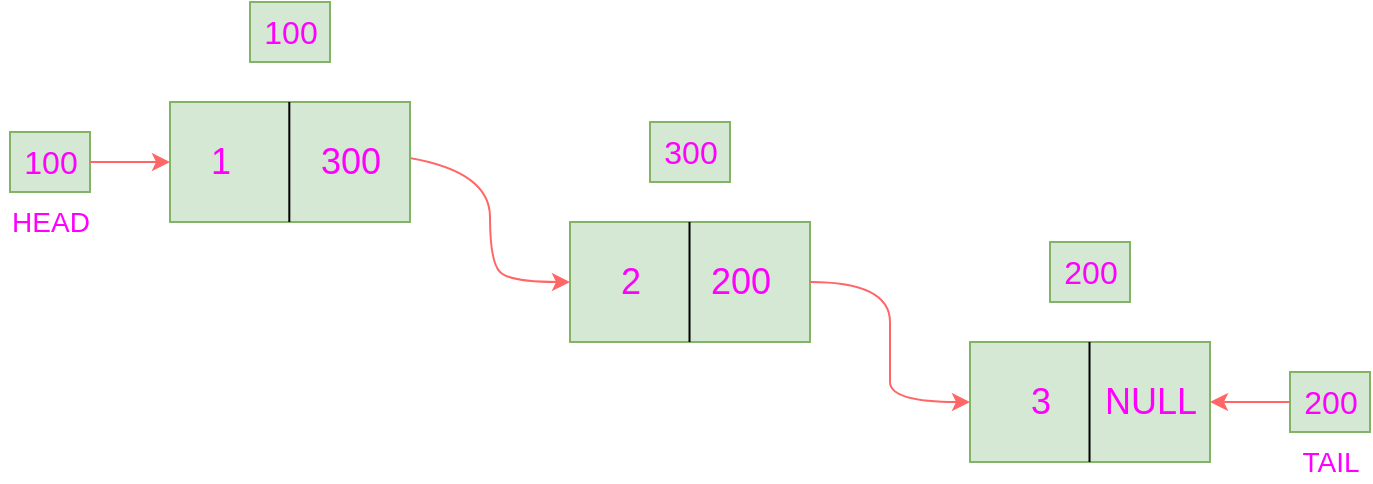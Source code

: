 <mxfile version="17.1.3" type="github">
  <diagram id="NH6Gf-CMSBDaFawM9D_D" name="Page-1">
    <mxGraphModel dx="1523" dy="757" grid="1" gridSize="10" guides="1" tooltips="1" connect="1" arrows="1" fold="1" page="1" pageScale="1" pageWidth="850" pageHeight="1100" math="0" shadow="0">
      <root>
        <mxCell id="0" />
        <mxCell id="1" parent="0" />
        <mxCell id="i4C92lQRDEW9vmuvscjG-3" value="" style="rounded=0;whiteSpace=wrap;html=1;fillColor=#d5e8d4;strokeColor=#82b366;glass=0;sketch=0;shadow=0;fillStyle=auto;" vertex="1" parent="1">
          <mxGeometry x="375" y="270" width="120" height="60" as="geometry" />
        </mxCell>
        <mxCell id="i4C92lQRDEW9vmuvscjG-4" value="" style="rounded=0;whiteSpace=wrap;html=1;fillColor=#d5e8d4;strokeColor=#82b366;glass=0;sketch=0;shadow=0;fillStyle=auto;" vertex="1" parent="1">
          <mxGeometry x="575" y="330" width="120" height="60" as="geometry" />
        </mxCell>
        <mxCell id="i4C92lQRDEW9vmuvscjG-7" value="" style="endArrow=none;html=1;rounded=0;" edge="1" parent="1">
          <mxGeometry width="50" height="50" relative="1" as="geometry">
            <mxPoint x="434.76" y="330" as="sourcePoint" />
            <mxPoint x="434.76" y="270" as="targetPoint" />
          </mxGeometry>
        </mxCell>
        <mxCell id="i4C92lQRDEW9vmuvscjG-8" value="" style="endArrow=none;html=1;rounded=0;" edge="1" parent="1">
          <mxGeometry width="50" height="50" relative="1" as="geometry">
            <mxPoint x="634.76" y="390" as="sourcePoint" />
            <mxPoint x="634.76" y="330" as="targetPoint" />
          </mxGeometry>
        </mxCell>
        <mxCell id="i4C92lQRDEW9vmuvscjG-10" value="&lt;font style=&quot;font-size: 18px&quot; color=&quot;#ff00ff&quot;&gt;2&lt;/font&gt;" style="text;html=1;resizable=0;autosize=1;align=center;verticalAlign=middle;points=[];rounded=0;shadow=0;glass=0;sketch=0;fillStyle=auto;fillColor=none;" vertex="1" parent="1">
          <mxGeometry x="390" y="290" width="30" height="20" as="geometry" />
        </mxCell>
        <mxCell id="i4C92lQRDEW9vmuvscjG-11" value="&lt;font style=&quot;font-size: 18px&quot; color=&quot;#ff00ff&quot;&gt;3&lt;/font&gt;" style="text;html=1;resizable=0;autosize=1;align=center;verticalAlign=middle;points=[];rounded=0;shadow=0;glass=0;sketch=0;fillStyle=auto;" vertex="1" parent="1">
          <mxGeometry x="595" y="350" width="30" height="20" as="geometry" />
        </mxCell>
        <mxCell id="i4C92lQRDEW9vmuvscjG-13" value="&lt;font style=&quot;font-size: 18px&quot; color=&quot;#ff00ff&quot;&gt;200&lt;/font&gt;" style="text;html=1;resizable=0;autosize=1;align=center;verticalAlign=middle;points=[];rounded=0;shadow=0;glass=0;sketch=0;fillStyle=auto;" vertex="1" parent="1">
          <mxGeometry x="435" y="290" width="50" height="20" as="geometry" />
        </mxCell>
        <mxCell id="i4C92lQRDEW9vmuvscjG-14" value="&lt;font style=&quot;font-size: 18px&quot; color=&quot;#ff00ff&quot;&gt;NULL&lt;/font&gt;" style="text;html=1;resizable=0;autosize=1;align=center;verticalAlign=middle;points=[];rounded=0;shadow=0;glass=0;sketch=0;fillStyle=auto;fillColor=none;" vertex="1" parent="1">
          <mxGeometry x="635" y="350" width="60" height="20" as="geometry" />
        </mxCell>
        <mxCell id="i4C92lQRDEW9vmuvscjG-15" value="" style="curved=1;endArrow=classic;html=1;rounded=0;fontFamily=Helvetica;fontSize=18;fontColor=default;exitX=1.098;exitY=0.4;exitDx=0;exitDy=0;exitPerimeter=0;entryX=0;entryY=0.5;entryDx=0;entryDy=0;strokeColor=#FF6666;fillColor=#008a00;" edge="1" parent="1" source="i4C92lQRDEW9vmuvscjG-12" target="i4C92lQRDEW9vmuvscjG-3">
          <mxGeometry width="50" height="50" relative="1" as="geometry">
            <mxPoint x="294.64" y="245.46" as="sourcePoint" />
            <mxPoint x="365" y="190" as="targetPoint" />
            <Array as="points">
              <mxPoint x="335" y="245" />
              <mxPoint x="335" y="290" />
              <mxPoint x="345" y="300" />
            </Array>
          </mxGeometry>
        </mxCell>
        <mxCell id="i4C92lQRDEW9vmuvscjG-18" value="" style="curved=1;endArrow=classic;html=1;rounded=0;fontFamily=Helvetica;fontSize=18;fontColor=default;exitX=1;exitY=0.5;exitDx=0;exitDy=0;entryX=0;entryY=0.5;entryDx=0;entryDy=0;strokeColor=#FF6666;fillColor=#008a00;" edge="1" parent="1" source="i4C92lQRDEW9vmuvscjG-3" target="i4C92lQRDEW9vmuvscjG-4">
          <mxGeometry width="50" height="50" relative="1" as="geometry">
            <mxPoint x="494.64" y="295.46" as="sourcePoint" />
            <mxPoint x="575" y="350" as="targetPoint" />
            <Array as="points">
              <mxPoint x="535" y="300" />
              <mxPoint x="535" y="340" />
              <mxPoint x="535" y="360" />
            </Array>
          </mxGeometry>
        </mxCell>
        <mxCell id="i4C92lQRDEW9vmuvscjG-19" value="" style="rounded=0;whiteSpace=wrap;html=1;shadow=0;glass=0;sketch=0;fillStyle=auto;fontFamily=Helvetica;fontSize=18;strokeColor=#82b366;fillColor=#d5e8d4;" vertex="1" parent="1">
          <mxGeometry x="95" y="225" width="40" height="30" as="geometry" />
        </mxCell>
        <mxCell id="i4C92lQRDEW9vmuvscjG-20" value="" style="rounded=0;whiteSpace=wrap;html=1;shadow=0;glass=0;sketch=0;fillStyle=auto;fontFamily=Helvetica;fontSize=18;strokeColor=#82b366;fillColor=#d5e8d4;" vertex="1" parent="1">
          <mxGeometry x="735" y="345" width="40" height="30" as="geometry" />
        </mxCell>
        <mxCell id="i4C92lQRDEW9vmuvscjG-34" value="" style="edgeStyle=orthogonalEdgeStyle;rounded=0;orthogonalLoop=1;jettySize=auto;html=1;fontFamily=Helvetica;fontSize=14;fontColor=default;strokeColor=#FF6666;fillColor=#008a00;" edge="1" parent="1" source="i4C92lQRDEW9vmuvscjG-22">
          <mxGeometry relative="1" as="geometry">
            <mxPoint x="175" y="240" as="targetPoint" />
          </mxGeometry>
        </mxCell>
        <mxCell id="i4C92lQRDEW9vmuvscjG-22" value="&lt;span style=&quot;font-size: 16px&quot;&gt;&lt;font color=&quot;#ff00ff&quot;&gt;100&lt;/font&gt;&lt;/span&gt;" style="text;html=1;resizable=0;autosize=1;align=center;verticalAlign=middle;points=[];rounded=0;shadow=0;glass=0;sketch=0;fillStyle=auto;fillColor=none;fontColor=#ffffff;strokeColor=none;" vertex="1" parent="1">
          <mxGeometry x="95" y="230" width="40" height="20" as="geometry" />
        </mxCell>
        <mxCell id="i4C92lQRDEW9vmuvscjG-35" value="" style="edgeStyle=orthogonalEdgeStyle;rounded=0;orthogonalLoop=1;jettySize=auto;html=1;fontFamily=Helvetica;fontSize=14;fontColor=default;strokeColor=#FF6666;fillColor=#008a00;" edge="1" parent="1" source="i4C92lQRDEW9vmuvscjG-23" target="i4C92lQRDEW9vmuvscjG-14">
          <mxGeometry relative="1" as="geometry" />
        </mxCell>
        <mxCell id="i4C92lQRDEW9vmuvscjG-23" value="&lt;span style=&quot;font-size: 16px&quot;&gt;&lt;font color=&quot;#ff00ff&quot;&gt;200&lt;/font&gt;&lt;/span&gt;" style="text;html=1;resizable=0;autosize=1;align=center;verticalAlign=middle;points=[];rounded=0;shadow=0;glass=0;sketch=1;fillStyle=auto;fillColor=none;strokeColor=none;" vertex="1" parent="1">
          <mxGeometry x="735" y="350" width="40" height="20" as="geometry" />
        </mxCell>
        <mxCell id="i4C92lQRDEW9vmuvscjG-25" value="" style="rounded=0;whiteSpace=wrap;html=1;shadow=0;glass=0;sketch=0;fillStyle=auto;fontFamily=Helvetica;fontSize=18;strokeColor=#82b366;fillColor=#d5e8d4;" vertex="1" parent="1">
          <mxGeometry x="215" y="160" width="40" height="30" as="geometry" />
        </mxCell>
        <mxCell id="i4C92lQRDEW9vmuvscjG-32" value="&lt;font color=&quot;#ff00ff&quot;&gt;HEAD&lt;/font&gt;" style="text;html=1;resizable=0;autosize=1;align=center;verticalAlign=middle;points=[];fillColor=none;strokeColor=none;rounded=0;shadow=0;glass=0;sketch=1;fillStyle=auto;fontFamily=Helvetica;fontSize=14;fontColor=default;" vertex="1" parent="1">
          <mxGeometry x="90" y="260" width="50" height="20" as="geometry" />
        </mxCell>
        <mxCell id="i4C92lQRDEW9vmuvscjG-38" value="" style="rounded=0;whiteSpace=wrap;html=1;fillColor=#d5e8d4;strokeColor=#82b366;glass=0;sketch=0;shadow=0;fillStyle=auto;" vertex="1" parent="1">
          <mxGeometry x="175" y="210" width="120" height="60" as="geometry" />
        </mxCell>
        <mxCell id="i4C92lQRDEW9vmuvscjG-33" value="&lt;font color=&quot;#ff00ff&quot;&gt;TAIL&lt;/font&gt;" style="text;html=1;resizable=0;autosize=1;align=center;verticalAlign=middle;points=[];fillColor=none;strokeColor=none;rounded=0;shadow=0;glass=0;sketch=1;fillStyle=auto;fontFamily=Helvetica;fontSize=14;fontColor=default;" vertex="1" parent="1">
          <mxGeometry x="735" y="380" width="40" height="20" as="geometry" />
        </mxCell>
        <mxCell id="i4C92lQRDEW9vmuvscjG-6" value="" style="endArrow=none;html=1;rounded=0;" edge="1" parent="1">
          <mxGeometry width="50" height="50" relative="1" as="geometry">
            <mxPoint x="234.66" y="270" as="sourcePoint" />
            <mxPoint x="234.66" y="210" as="targetPoint" />
          </mxGeometry>
        </mxCell>
        <mxCell id="i4C92lQRDEW9vmuvscjG-9" value="&lt;font style=&quot;font-size: 18px&quot; color=&quot;#ff00ff&quot;&gt;1&lt;/font&gt;" style="text;html=1;resizable=0;autosize=1;align=center;verticalAlign=middle;points=[];rounded=0;shadow=0;glass=0;sketch=0;fillStyle=auto;" vertex="1" parent="1">
          <mxGeometry x="185" y="230" width="30" height="20" as="geometry" />
        </mxCell>
        <mxCell id="i4C92lQRDEW9vmuvscjG-12" value="&lt;font style=&quot;font-size: 18px&quot; color=&quot;#ff00ff&quot;&gt;300&lt;/font&gt;" style="text;html=1;resizable=0;autosize=1;align=center;verticalAlign=middle;points=[];rounded=0;shadow=0;glass=0;sketch=0;fillStyle=auto;" vertex="1" parent="1">
          <mxGeometry x="240" y="230" width="50" height="20" as="geometry" />
        </mxCell>
        <mxCell id="i4C92lQRDEW9vmuvscjG-47" value="&lt;span style=&quot;font-size: 16px&quot;&gt;&lt;font color=&quot;#ff00ff&quot;&gt;100&lt;/font&gt;&lt;/span&gt;" style="text;html=1;resizable=0;autosize=1;align=center;verticalAlign=middle;points=[];rounded=0;shadow=0;glass=0;sketch=0;fillStyle=auto;" vertex="1" parent="1">
          <mxGeometry x="215" y="165" width="40" height="20" as="geometry" />
        </mxCell>
        <mxCell id="i4C92lQRDEW9vmuvscjG-48" value="" style="rounded=0;whiteSpace=wrap;html=1;shadow=0;glass=0;sketch=0;fillStyle=auto;fontFamily=Helvetica;fontSize=18;strokeColor=#82b366;fillColor=#d5e8d4;" vertex="1" parent="1">
          <mxGeometry x="415" y="220" width="40" height="30" as="geometry" />
        </mxCell>
        <mxCell id="i4C92lQRDEW9vmuvscjG-49" value="&lt;span style=&quot;font-size: 16px&quot;&gt;&lt;font color=&quot;#ff00ff&quot;&gt;300&lt;/font&gt;&lt;/span&gt;" style="text;html=1;resizable=0;autosize=1;align=center;verticalAlign=middle;points=[];rounded=0;shadow=0;glass=0;sketch=0;fillStyle=auto;" vertex="1" parent="1">
          <mxGeometry x="415" y="225" width="40" height="20" as="geometry" />
        </mxCell>
        <mxCell id="i4C92lQRDEW9vmuvscjG-50" value="" style="rounded=0;whiteSpace=wrap;html=1;shadow=0;glass=0;sketch=0;fillStyle=auto;fontFamily=Helvetica;fontSize=18;strokeColor=#82b366;fillColor=#d5e8d4;" vertex="1" parent="1">
          <mxGeometry x="615" y="280" width="40" height="30" as="geometry" />
        </mxCell>
        <mxCell id="i4C92lQRDEW9vmuvscjG-51" value="&lt;span style=&quot;font-size: 16px&quot;&gt;&lt;font color=&quot;#ff00ff&quot;&gt;200&lt;/font&gt;&lt;/span&gt;" style="text;html=1;resizable=0;autosize=1;align=center;verticalAlign=middle;points=[];rounded=0;shadow=0;glass=0;sketch=0;fillStyle=auto;" vertex="1" parent="1">
          <mxGeometry x="615" y="285" width="40" height="20" as="geometry" />
        </mxCell>
      </root>
    </mxGraphModel>
  </diagram>
</mxfile>

